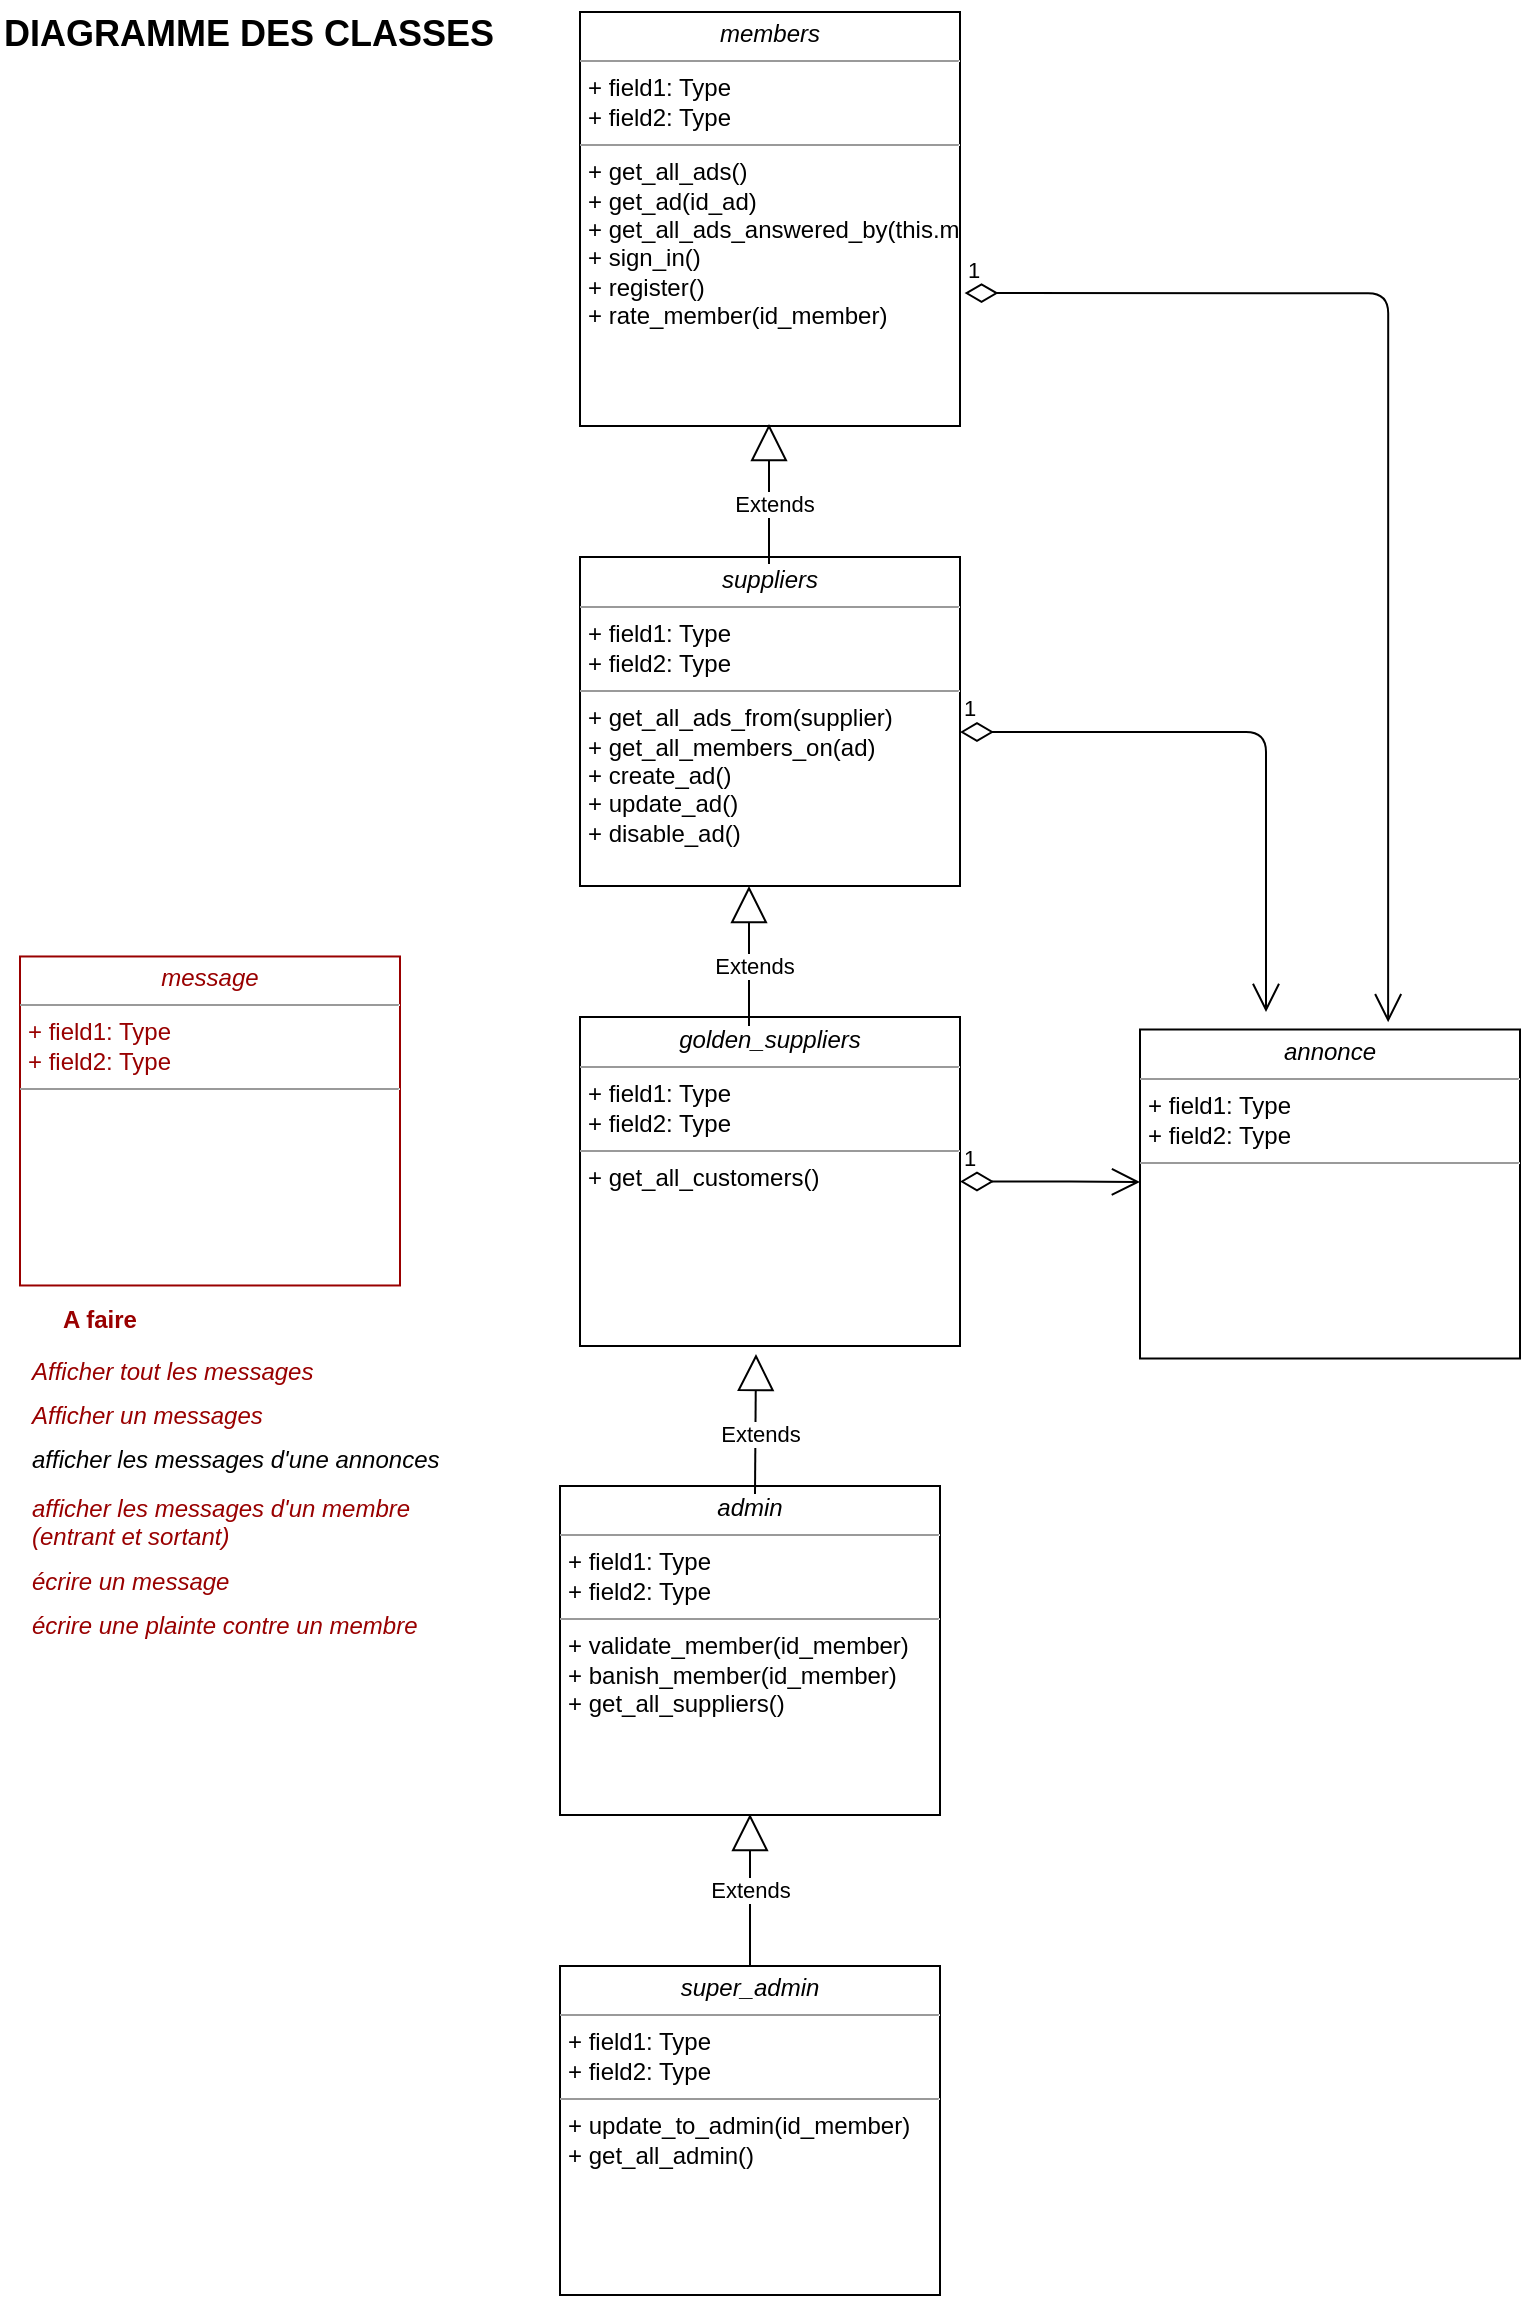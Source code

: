 <mxfile version="12.7.0" type="github">
  <diagram id="C5RBs43oDa-KdzZeNtuy" name="Page-1">
    <mxGraphModel dx="1391" dy="826" grid="1" gridSize="10" guides="1" tooltips="1" connect="1" arrows="1" fold="1" page="1" pageScale="1" pageWidth="827" pageHeight="1169" math="0" shadow="0">
      <root>
        <mxCell id="WIyWlLk6GJQsqaUBKTNV-0"/>
        <mxCell id="WIyWlLk6GJQsqaUBKTNV-1" parent="WIyWlLk6GJQsqaUBKTNV-0"/>
        <mxCell id="1I0f1aZdn74h2MIzQqq7-0" value="&lt;b&gt;&lt;font style=&quot;font-size: 18px&quot;&gt;DIAGRAMME DES CLASSES&lt;/font&gt;&lt;/b&gt;" style="text;html=1;" parent="WIyWlLk6GJQsqaUBKTNV-1" vertex="1">
          <mxGeometry x="40" y="24" width="240" height="30" as="geometry"/>
        </mxCell>
        <mxCell id="lLyb9q7A5YBwP8wLhJ_Z-10" value="&lt;p style=&quot;margin: 0px ; margin-top: 4px ; text-align: center&quot;&gt;&lt;i&gt;members&lt;/i&gt;&lt;/p&gt;&lt;hr size=&quot;1&quot;&gt;&lt;p style=&quot;margin: 0px ; margin-left: 4px&quot;&gt;+ field1: Type&lt;br&gt;+ field2: Type&lt;/p&gt;&lt;hr size=&quot;1&quot;&gt;&lt;p style=&quot;margin: 0px ; margin-left: 4px&quot;&gt;+ get_all_ads()&lt;/p&gt;&lt;p style=&quot;margin: 0px ; margin-left: 4px&quot;&gt;+ get_ad(id_ad)&lt;/p&gt;&lt;p style=&quot;margin: 0px ; margin-left: 4px&quot;&gt;+ get_all_ads_answered_by(this.member)&lt;br&gt;+ sign_in()&lt;/p&gt;&lt;p style=&quot;margin: 0px ; margin-left: 4px&quot;&gt;+ register()&lt;/p&gt;&lt;p style=&quot;margin: 0px ; margin-left: 4px&quot;&gt;+ rate_member(id_member)&lt;/p&gt;" style="verticalAlign=top;align=left;overflow=fill;fontSize=12;fontFamily=Helvetica;html=1;" vertex="1" parent="WIyWlLk6GJQsqaUBKTNV-1">
          <mxGeometry x="330" y="30" width="190" height="207" as="geometry"/>
        </mxCell>
        <mxCell id="lLyb9q7A5YBwP8wLhJ_Z-11" value="&lt;p style=&quot;margin: 0px ; margin-top: 4px ; text-align: center&quot;&gt;&lt;i&gt;suppliers&lt;/i&gt;&lt;/p&gt;&lt;hr size=&quot;1&quot;&gt;&lt;p style=&quot;margin: 0px ; margin-left: 4px&quot;&gt;+ field1: Type&lt;br&gt;+ field2: Type&lt;/p&gt;&lt;hr size=&quot;1&quot;&gt;&lt;p style=&quot;margin: 0px ; margin-left: 4px&quot;&gt;+ get_all_ads_from(supplier)&lt;/p&gt;&lt;p style=&quot;margin: 0px ; margin-left: 4px&quot;&gt;+ get_all_members_on(ad)&lt;/p&gt;&lt;p style=&quot;margin: 0px ; margin-left: 4px&quot;&gt;+ create_ad()&lt;/p&gt;&lt;p style=&quot;margin: 0px ; margin-left: 4px&quot;&gt;+ update_ad()&lt;/p&gt;&lt;p style=&quot;margin: 0px ; margin-left: 4px&quot;&gt;+ disable_ad()&lt;/p&gt;" style="verticalAlign=top;align=left;overflow=fill;fontSize=12;fontFamily=Helvetica;html=1;" vertex="1" parent="WIyWlLk6GJQsqaUBKTNV-1">
          <mxGeometry x="330" y="302.5" width="190" height="164.5" as="geometry"/>
        </mxCell>
        <mxCell id="lLyb9q7A5YBwP8wLhJ_Z-12" value="&lt;p style=&quot;margin: 0px ; margin-top: 4px ; text-align: center&quot;&gt;&lt;i&gt;golden_suppliers&lt;/i&gt;&lt;/p&gt;&lt;hr size=&quot;1&quot;&gt;&lt;p style=&quot;margin: 0px ; margin-left: 4px&quot;&gt;+ field1: Type&lt;br&gt;+ field2: Type&lt;/p&gt;&lt;hr size=&quot;1&quot;&gt;&lt;p style=&quot;margin: 0px ; margin-left: 4px&quot;&gt;+ get_all_customers()&lt;/p&gt;" style="verticalAlign=top;align=left;overflow=fill;fontSize=12;fontFamily=Helvetica;html=1;" vertex="1" parent="WIyWlLk6GJQsqaUBKTNV-1">
          <mxGeometry x="330" y="532.5" width="190" height="164.5" as="geometry"/>
        </mxCell>
        <mxCell id="lLyb9q7A5YBwP8wLhJ_Z-13" value="&lt;p style=&quot;margin: 0px ; margin-top: 4px ; text-align: center&quot;&gt;&lt;i&gt;admin&lt;/i&gt;&lt;/p&gt;&lt;hr size=&quot;1&quot;&gt;&lt;p style=&quot;margin: 0px ; margin-left: 4px&quot;&gt;+ field1: Type&lt;br&gt;+ field2: Type&lt;/p&gt;&lt;hr size=&quot;1&quot;&gt;&lt;p style=&quot;margin: 0px ; margin-left: 4px&quot;&gt;+ validate_member(id_member)&lt;/p&gt;&lt;p style=&quot;margin: 0px ; margin-left: 4px&quot;&gt;+ banish_member(id_member)&lt;/p&gt;&lt;p style=&quot;margin: 0px ; margin-left: 4px&quot;&gt;+ get_all_suppliers()&lt;/p&gt;" style="verticalAlign=top;align=left;overflow=fill;fontSize=12;fontFamily=Helvetica;html=1;" vertex="1" parent="WIyWlLk6GJQsqaUBKTNV-1">
          <mxGeometry x="320" y="767" width="190" height="164.5" as="geometry"/>
        </mxCell>
        <mxCell id="lLyb9q7A5YBwP8wLhJ_Z-14" value="&lt;p style=&quot;margin: 0px ; margin-top: 4px ; text-align: center&quot;&gt;&lt;i&gt;super_admin&lt;/i&gt;&lt;/p&gt;&lt;hr size=&quot;1&quot;&gt;&lt;p style=&quot;margin: 0px ; margin-left: 4px&quot;&gt;+ field1: Type&lt;br&gt;+ field2: Type&lt;/p&gt;&lt;hr size=&quot;1&quot;&gt;&lt;p style=&quot;margin: 0px ; margin-left: 4px&quot;&gt;+ update_to_admin(id_member)&lt;/p&gt;&lt;p style=&quot;margin: 0px ; margin-left: 4px&quot;&gt;+ get_all_admin()&lt;/p&gt;" style="verticalAlign=top;align=left;overflow=fill;fontSize=12;fontFamily=Helvetica;html=1;" vertex="1" parent="WIyWlLk6GJQsqaUBKTNV-1">
          <mxGeometry x="320" y="1007" width="190" height="164.5" as="geometry"/>
        </mxCell>
        <mxCell id="lLyb9q7A5YBwP8wLhJ_Z-15" value="Extends" style="endArrow=block;endSize=16;endFill=0;html=1;exitX=0.5;exitY=0;exitDx=0;exitDy=0;" edge="1" parent="WIyWlLk6GJQsqaUBKTNV-1" source="lLyb9q7A5YBwP8wLhJ_Z-14">
          <mxGeometry width="160" relative="1" as="geometry">
            <mxPoint x="410" y="977" as="sourcePoint"/>
            <mxPoint x="415" y="931" as="targetPoint"/>
          </mxGeometry>
        </mxCell>
        <mxCell id="lLyb9q7A5YBwP8wLhJ_Z-16" value="Extends" style="endArrow=block;endSize=16;endFill=0;html=1;exitX=0.5;exitY=0;exitDx=0;exitDy=0;" edge="1" parent="WIyWlLk6GJQsqaUBKTNV-1">
          <mxGeometry x="-0.147" y="-2" width="160" relative="1" as="geometry">
            <mxPoint x="414.5" y="537" as="sourcePoint"/>
            <mxPoint x="414.5" y="467" as="targetPoint"/>
            <mxPoint as="offset"/>
          </mxGeometry>
        </mxCell>
        <mxCell id="lLyb9q7A5YBwP8wLhJ_Z-18" value="Extends" style="endArrow=block;endSize=16;endFill=0;html=1;exitX=0.5;exitY=0;exitDx=0;exitDy=0;" edge="1" parent="WIyWlLk6GJQsqaUBKTNV-1">
          <mxGeometry x="-0.147" y="-2" width="160" relative="1" as="geometry">
            <mxPoint x="417.5" y="771" as="sourcePoint"/>
            <mxPoint x="418" y="701" as="targetPoint"/>
            <mxPoint as="offset"/>
          </mxGeometry>
        </mxCell>
        <mxCell id="lLyb9q7A5YBwP8wLhJ_Z-19" value="Extends" style="endArrow=block;endSize=16;endFill=0;html=1;exitX=0.5;exitY=0;exitDx=0;exitDy=0;" edge="1" parent="WIyWlLk6GJQsqaUBKTNV-1">
          <mxGeometry x="-0.147" y="-2" width="160" relative="1" as="geometry">
            <mxPoint x="424.5" y="306" as="sourcePoint"/>
            <mxPoint x="424.5" y="236" as="targetPoint"/>
            <mxPoint as="offset"/>
          </mxGeometry>
        </mxCell>
        <mxCell id="lLyb9q7A5YBwP8wLhJ_Z-20" value="&lt;p style=&quot;margin: 0px ; margin-top: 4px ; text-align: center&quot;&gt;&lt;i&gt;annonce&lt;/i&gt;&lt;/p&gt;&lt;hr size=&quot;1&quot;&gt;&lt;p style=&quot;margin: 0px ; margin-left: 4px&quot;&gt;+ field1: Type&lt;br&gt;+ field2: Type&lt;/p&gt;&lt;hr size=&quot;1&quot;&gt;&lt;p style=&quot;margin: 0px ; margin-left: 4px&quot;&gt;&lt;br&gt;&lt;/p&gt;" style="verticalAlign=top;align=left;overflow=fill;fontSize=12;fontFamily=Helvetica;html=1;" vertex="1" parent="WIyWlLk6GJQsqaUBKTNV-1">
          <mxGeometry x="610" y="538.75" width="190" height="164.5" as="geometry"/>
        </mxCell>
        <mxCell id="lLyb9q7A5YBwP8wLhJ_Z-21" value="1" style="endArrow=open;html=1;endSize=12;startArrow=diamondThin;startSize=14;startFill=0;edgeStyle=orthogonalEdgeStyle;align=left;verticalAlign=bottom;" edge="1" parent="WIyWlLk6GJQsqaUBKTNV-1">
          <mxGeometry x="-1" y="3" relative="1" as="geometry">
            <mxPoint x="520" y="390" as="sourcePoint"/>
            <mxPoint x="673" y="530" as="targetPoint"/>
            <Array as="points">
              <mxPoint x="673" y="390"/>
            </Array>
          </mxGeometry>
        </mxCell>
        <mxCell id="lLyb9q7A5YBwP8wLhJ_Z-23" value="1" style="endArrow=open;html=1;endSize=12;startArrow=diamondThin;startSize=14;startFill=0;edgeStyle=orthogonalEdgeStyle;align=left;verticalAlign=bottom;" edge="1" parent="WIyWlLk6GJQsqaUBKTNV-1" source="lLyb9q7A5YBwP8wLhJ_Z-12">
          <mxGeometry x="-1" y="3" relative="1" as="geometry">
            <mxPoint x="530" y="400" as="sourcePoint"/>
            <mxPoint x="610" y="615" as="targetPoint"/>
          </mxGeometry>
        </mxCell>
        <mxCell id="lLyb9q7A5YBwP8wLhJ_Z-24" value="1" style="endArrow=open;html=1;endSize=12;startArrow=diamondThin;startSize=14;startFill=0;edgeStyle=orthogonalEdgeStyle;align=left;verticalAlign=bottom;exitX=1.012;exitY=0.679;exitDx=0;exitDy=0;exitPerimeter=0;entryX=0.653;entryY=-0.022;entryDx=0;entryDy=0;entryPerimeter=0;" edge="1" parent="WIyWlLk6GJQsqaUBKTNV-1" source="lLyb9q7A5YBwP8wLhJ_Z-10" target="lLyb9q7A5YBwP8wLhJ_Z-20">
          <mxGeometry x="-1" y="3" relative="1" as="geometry">
            <mxPoint x="570" y="170" as="sourcePoint"/>
            <mxPoint x="683.0" y="540" as="targetPoint"/>
            <Array as="points">
              <mxPoint x="734" y="171"/>
            </Array>
          </mxGeometry>
        </mxCell>
        <mxCell id="lLyb9q7A5YBwP8wLhJ_Z-25" value="&lt;p style=&quot;margin: 0px ; margin-top: 4px ; text-align: center&quot;&gt;&lt;i&gt;message&lt;/i&gt;&lt;/p&gt;&lt;hr size=&quot;1&quot;&gt;&lt;p style=&quot;margin: 0px ; margin-left: 4px&quot;&gt;+ field1: Type&lt;br&gt;+ field2: Type&lt;/p&gt;&lt;hr size=&quot;1&quot;&gt;&lt;p style=&quot;margin: 0px ; margin-left: 4px&quot;&gt;&lt;br&gt;&lt;/p&gt;" style="verticalAlign=top;align=left;overflow=fill;fontSize=12;fontFamily=Helvetica;html=1;fontColor=#990000;strokeColor=#990000;" vertex="1" parent="WIyWlLk6GJQsqaUBKTNV-1">
          <mxGeometry x="50" y="502.24" width="190" height="164.5" as="geometry"/>
        </mxCell>
        <mxCell id="1I0f1aZdn74h2MIzQqq7-83" value="Afficher tout les messages" style="text;strokeColor=none;fillColor=none;align=left;verticalAlign=top;spacingLeft=4;spacingRight=4;overflow=hidden;rotatable=0;points=[[0,0.5],[1,0.5]];portConstraint=eastwest;fontStyle=2;fontColor=#990000;" parent="WIyWlLk6GJQsqaUBKTNV-1" vertex="1">
          <mxGeometry x="50" y="696" width="200" height="31" as="geometry"/>
        </mxCell>
        <mxCell id="1I0f1aZdn74h2MIzQqq7-84" value="Afficher un messages" style="text;strokeColor=none;fillColor=none;align=left;verticalAlign=top;spacingLeft=4;spacingRight=4;overflow=hidden;rotatable=0;points=[[0,0.5],[1,0.5]];portConstraint=eastwest;fontStyle=2;fontColor=#990000;" parent="WIyWlLk6GJQsqaUBKTNV-1" vertex="1">
          <mxGeometry x="50" y="718" width="200" height="31" as="geometry"/>
        </mxCell>
        <mxCell id="ZZi0SDRidPdH33glFphI-10" value="afficher les messages d&#39;une annonces" style="text;strokeColor=none;fillColor=none;align=left;verticalAlign=top;spacingLeft=4;spacingRight=4;overflow=hidden;rotatable=0;points=[[0,0.5],[1,0.5]];portConstraint=eastwest;fontStyle=2" parent="WIyWlLk6GJQsqaUBKTNV-1" vertex="1">
          <mxGeometry x="50" y="740" width="230" height="31" as="geometry"/>
        </mxCell>
        <mxCell id="ZZi0SDRidPdH33glFphI-17" value="afficher les messages d&#39;un membres&#xa;(entrant et sortant)" style="text;strokeColor=none;fillColor=none;align=left;verticalAlign=top;spacingLeft=4;spacingRight=4;overflow=hidden;rotatable=0;points=[[0,0.5],[1,0.5]];portConstraint=eastwest;fontStyle=2;fontColor=#990000;" parent="WIyWlLk6GJQsqaUBKTNV-1" vertex="1">
          <mxGeometry x="50" y="764.5" width="200" height="31" as="geometry"/>
        </mxCell>
        <mxCell id="1I0f1aZdn74h2MIzQqq7-38" value="écrire un message" style="text;strokeColor=none;fillColor=none;align=left;verticalAlign=top;spacingLeft=4;spacingRight=4;overflow=hidden;rotatable=0;points=[[0,0.5],[1,0.5]];portConstraint=eastwest;fontStyle=2;fontColor=#990000;" parent="WIyWlLk6GJQsqaUBKTNV-1" vertex="1">
          <mxGeometry x="50" y="801" width="180" height="26" as="geometry"/>
        </mxCell>
        <mxCell id="ZZi0SDRidPdH33glFphI-35" value="écrire une plainte contre un membre" style="text;strokeColor=none;fillColor=none;align=left;verticalAlign=top;spacingLeft=4;spacingRight=4;overflow=hidden;rotatable=0;points=[[0,0.5],[1,0.5]];portConstraint=eastwest;fontStyle=2;fontColor=#990000;" parent="WIyWlLk6GJQsqaUBKTNV-1" vertex="1">
          <mxGeometry x="50" y="823" width="210" height="26" as="geometry"/>
        </mxCell>
        <mxCell id="lLyb9q7A5YBwP8wLhJ_Z-26" value="A faire" style="text;align=center;fontStyle=1;verticalAlign=middle;spacingLeft=3;spacingRight=3;strokeColor=none;rotatable=0;points=[[0,0.5],[1,0.5]];portConstraint=eastwest;fontColor=#990000;" vertex="1" parent="WIyWlLk6GJQsqaUBKTNV-1">
          <mxGeometry x="50" y="670" width="80" height="26" as="geometry"/>
        </mxCell>
      </root>
    </mxGraphModel>
  </diagram>
</mxfile>
